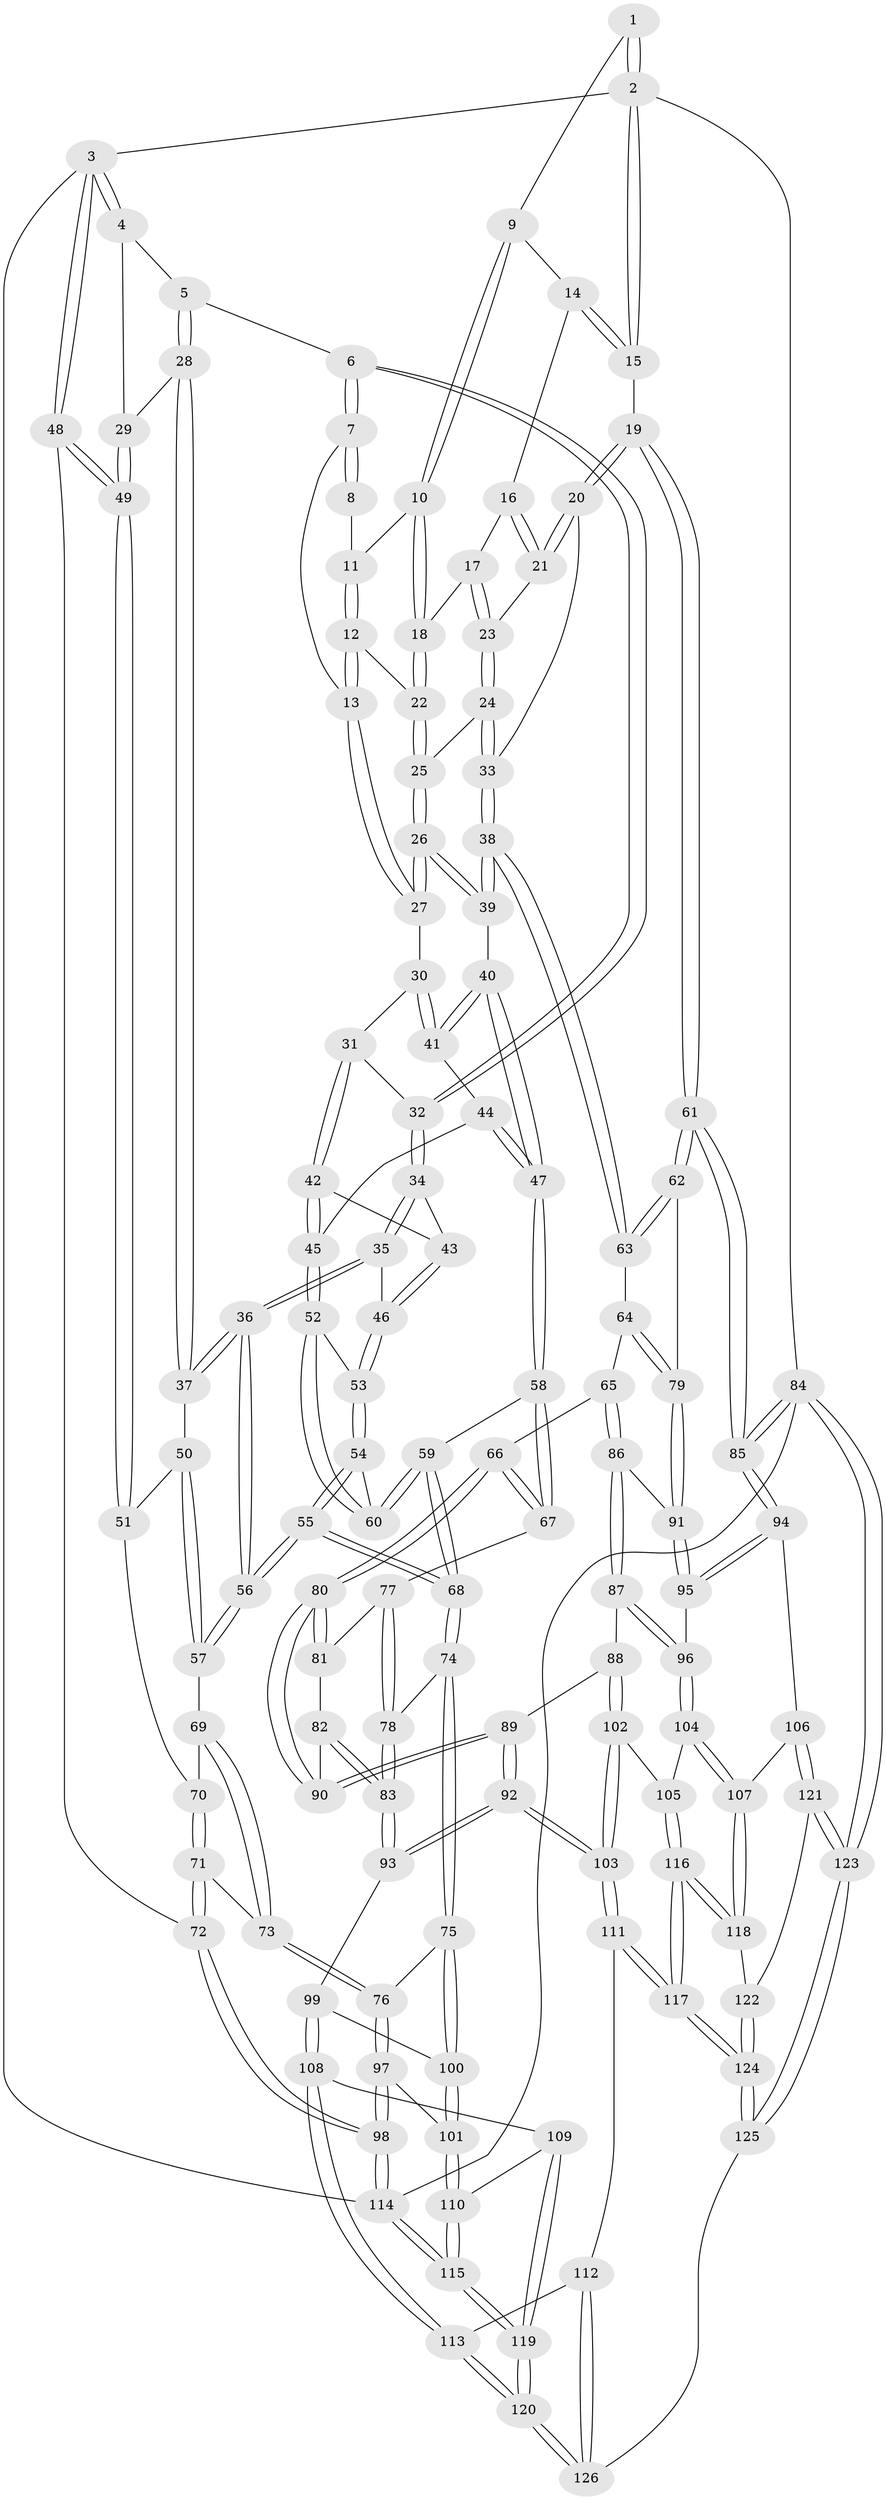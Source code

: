 // coarse degree distribution, {3: 0.21052631578947367, 7: 0.013157894736842105, 4: 0.40789473684210525, 5: 0.3026315789473684, 6: 0.06578947368421052}
// Generated by graph-tools (version 1.1) at 2025/24/03/03/25 07:24:31]
// undirected, 126 vertices, 312 edges
graph export_dot {
graph [start="1"]
  node [color=gray90,style=filled];
  1 [pos="+0.8892507183264886+0"];
  2 [pos="+1+0"];
  3 [pos="+0+0"];
  4 [pos="+0.15365968392065066+0"];
  5 [pos="+0.29267513720184146+0"];
  6 [pos="+0.40839367427718987+0"];
  7 [pos="+0.4990617976843682+0"];
  8 [pos="+0.6714016458794134+0"];
  9 [pos="+0.895969406464178+0"];
  10 [pos="+0.881579125849867+0.03619777630502232"];
  11 [pos="+0.7804988241075552+0.01893656971853339"];
  12 [pos="+0.8015993915558417+0.07610250285839551"];
  13 [pos="+0.6690314686642059+0.06538107885852185"];
  14 [pos="+0.9857574228691331+0.05097654891772906"];
  15 [pos="+1+0.10081590689353494"];
  16 [pos="+0.9685946202321284+0.06570381418946589"];
  17 [pos="+0.8827331328615413+0.05979501285176601"];
  18 [pos="+0.8781432252884792+0.05301602161886517"];
  19 [pos="+1+0.2306546685542266"];
  20 [pos="+1+0.21853423562912"];
  21 [pos="+0.9438224555050471+0.13992991003946265"];
  22 [pos="+0.8118387348024976+0.0826126642278595"];
  23 [pos="+0.9106287171628017+0.1163460949517444"];
  24 [pos="+0.8241330622723111+0.17748099690274075"];
  25 [pos="+0.7936415377928786+0.16898324441449117"];
  26 [pos="+0.7663886476754007+0.18146224256128493"];
  27 [pos="+0.6977289463361112+0.15748165376983864"];
  28 [pos="+0.11810038351061507+0.1461164539651043"];
  29 [pos="+0.012737025326147344+0.18408676434343016"];
  30 [pos="+0.6641378667004273+0.19296565405752575"];
  31 [pos="+0.5303913588165213+0.17322150753734503"];
  32 [pos="+0.4083880860776438+0"];
  33 [pos="+0.9163883591780815+0.26339800881197223"];
  34 [pos="+0.32554547915145277+0.1609953140149462"];
  35 [pos="+0.3247098799470102+0.1636106744054909"];
  36 [pos="+0.2924645370272089+0.21236214137234682"];
  37 [pos="+0.19809577813588267+0.22437486267617707"];
  38 [pos="+0.8440896690521171+0.3567138111745796"];
  39 [pos="+0.7654559381025933+0.3085747010640028"];
  40 [pos="+0.7285968881559561+0.3124105775686228"];
  41 [pos="+0.6577528709411254+0.2387240097677615"];
  42 [pos="+0.5265925044720507+0.218674038887385"];
  43 [pos="+0.479877055011387+0.23296281576221892"];
  44 [pos="+0.6396083310608999+0.25121193125667196"];
  45 [pos="+0.5432142085544605+0.2671707655025665"];
  46 [pos="+0.42862657911161745+0.2603029734475142"];
  47 [pos="+0.6258902362679065+0.3904218258090284"];
  48 [pos="+0+0.2794254149153492"];
  49 [pos="+0+0.26827598921489637"];
  50 [pos="+0.1639896456518475+0.2663036942932656"];
  51 [pos="+0.030934864777017467+0.3058568688577945"];
  52 [pos="+0.5407281842514441+0.2874823244813953"];
  53 [pos="+0.430660287385915+0.2917682907277386"];
  54 [pos="+0.4041969333698895+0.3489482754248111"];
  55 [pos="+0.354886795653312+0.4136196306307029"];
  56 [pos="+0.31898086442108625+0.3881277127438513"];
  57 [pos="+0.2146754247641155+0.3997440025576138"];
  58 [pos="+0.6220045399938662+0.394708713055057"];
  59 [pos="+0.566352921736543+0.3651660741777011"];
  60 [pos="+0.5427033334139495+0.3014758335019031"];
  61 [pos="+1+0.49027291666035105"];
  62 [pos="+1+0.49665865311968055"];
  63 [pos="+0.8452601921797834+0.3638462154175584"];
  64 [pos="+0.7972380354329784+0.4526020076002111"];
  65 [pos="+0.7188173998551886+0.4938530693390407"];
  66 [pos="+0.692769691236102+0.4903710053103688"];
  67 [pos="+0.6328791319012603+0.4298749886885284"];
  68 [pos="+0.3817041283894893+0.4555946628130818"];
  69 [pos="+0.2083780847714807+0.4030270249581427"];
  70 [pos="+0.10207198809780925+0.36980990538764635"];
  71 [pos="+0.06438528312182712+0.5573319384914575"];
  72 [pos="+0+0.5704648646935571"];
  73 [pos="+0.12312924792078409+0.5654457471016955"];
  74 [pos="+0.3939019833441772+0.535501467222014"];
  75 [pos="+0.17823330189151193+0.5957580770976992"];
  76 [pos="+0.15110426576352043+0.5875626676256103"];
  77 [pos="+0.5489600341141995+0.4970889497271381"];
  78 [pos="+0.39656047719503307+0.5388087930881563"];
  79 [pos="+0.9067230570637278+0.5757563282853785"];
  80 [pos="+0.6475880242303033+0.5576711967680494"];
  81 [pos="+0.5799579075519491+0.543099827827816"];
  82 [pos="+0.5508765844837095+0.5814503487812547"];
  83 [pos="+0.43304648794711353+0.6351170037033197"];
  84 [pos="+1+1"];
  85 [pos="+1+0.8775717632777342"];
  86 [pos="+0.7578428262871455+0.5777242298153547"];
  87 [pos="+0.7433520452416675+0.6649003635044757"];
  88 [pos="+0.6724322552169061+0.6674687621396076"];
  89 [pos="+0.6417971716358474+0.6554155188316062"];
  90 [pos="+0.6407164874614795+0.5827720905501353"];
  91 [pos="+0.9008537088394852+0.5851131758837853"];
  92 [pos="+0.517131288630606+0.7115650408700186"];
  93 [pos="+0.43900765668706593+0.6691196534902134"];
  94 [pos="+0.9049336391426581+0.7633885622997526"];
  95 [pos="+0.8750648834974356+0.7098785672444313"];
  96 [pos="+0.7661736139284641+0.6840793700532529"];
  97 [pos="+0.1095495636415023+0.7767145113936561"];
  98 [pos="+0+1"];
  99 [pos="+0.4292316057450527+0.6789854055960268"];
  100 [pos="+0.23395213697012404+0.6965628941051277"];
  101 [pos="+0.2226329226294951+0.7620496459362809"];
  102 [pos="+0.6769019922063403+0.8030998058272992"];
  103 [pos="+0.5720959178449578+0.8259629537421023"];
  104 [pos="+0.7134427588610947+0.8071160573882091"];
  105 [pos="+0.7035104080843159+0.808810575198329"];
  106 [pos="+0.856255254873501+0.8161217733016197"];
  107 [pos="+0.7721555459434718+0.8288998353546893"];
  108 [pos="+0.35706355340478885+0.8081752723997043"];
  109 [pos="+0.3507287181249509+0.8109699159692089"];
  110 [pos="+0.2542886337427405+0.7976422969745853"];
  111 [pos="+0.5680793060912455+0.8438432374926147"];
  112 [pos="+0.5499254019976169+0.86304806935128"];
  113 [pos="+0.4640924136864544+0.9261093546260949"];
  114 [pos="+0+1"];
  115 [pos="+0+1"];
  116 [pos="+0.6996132970810331+0.9726240719002048"];
  117 [pos="+0.6936263257144799+0.9810331197234629"];
  118 [pos="+0.748720274479483+0.9332199097121908"];
  119 [pos="+0.14856845303529426+1"];
  120 [pos="+0.3915605196551867+1"];
  121 [pos="+0.8515614264789514+0.9183116936375004"];
  122 [pos="+0.8389157737017784+0.922653668012264"];
  123 [pos="+1+1"];
  124 [pos="+0.6826046675380453+1"];
  125 [pos="+0.6815020121357928+1"];
  126 [pos="+0.6314872974225659+1"];
  1 -- 2;
  1 -- 2;
  1 -- 9;
  2 -- 3;
  2 -- 15;
  2 -- 15;
  2 -- 84;
  3 -- 4;
  3 -- 4;
  3 -- 48;
  3 -- 48;
  3 -- 114;
  4 -- 5;
  4 -- 29;
  5 -- 6;
  5 -- 28;
  5 -- 28;
  6 -- 7;
  6 -- 7;
  6 -- 32;
  6 -- 32;
  7 -- 8;
  7 -- 8;
  7 -- 13;
  8 -- 11;
  9 -- 10;
  9 -- 10;
  9 -- 14;
  10 -- 11;
  10 -- 18;
  10 -- 18;
  11 -- 12;
  11 -- 12;
  12 -- 13;
  12 -- 13;
  12 -- 22;
  13 -- 27;
  13 -- 27;
  14 -- 15;
  14 -- 15;
  14 -- 16;
  15 -- 19;
  16 -- 17;
  16 -- 21;
  16 -- 21;
  17 -- 18;
  17 -- 23;
  17 -- 23;
  18 -- 22;
  18 -- 22;
  19 -- 20;
  19 -- 20;
  19 -- 61;
  19 -- 61;
  20 -- 21;
  20 -- 21;
  20 -- 33;
  21 -- 23;
  22 -- 25;
  22 -- 25;
  23 -- 24;
  23 -- 24;
  24 -- 25;
  24 -- 33;
  24 -- 33;
  25 -- 26;
  25 -- 26;
  26 -- 27;
  26 -- 27;
  26 -- 39;
  26 -- 39;
  27 -- 30;
  28 -- 29;
  28 -- 37;
  28 -- 37;
  29 -- 49;
  29 -- 49;
  30 -- 31;
  30 -- 41;
  30 -- 41;
  31 -- 32;
  31 -- 42;
  31 -- 42;
  32 -- 34;
  32 -- 34;
  33 -- 38;
  33 -- 38;
  34 -- 35;
  34 -- 35;
  34 -- 43;
  35 -- 36;
  35 -- 36;
  35 -- 46;
  36 -- 37;
  36 -- 37;
  36 -- 56;
  36 -- 56;
  37 -- 50;
  38 -- 39;
  38 -- 39;
  38 -- 63;
  38 -- 63;
  39 -- 40;
  40 -- 41;
  40 -- 41;
  40 -- 47;
  40 -- 47;
  41 -- 44;
  42 -- 43;
  42 -- 45;
  42 -- 45;
  43 -- 46;
  43 -- 46;
  44 -- 45;
  44 -- 47;
  44 -- 47;
  45 -- 52;
  45 -- 52;
  46 -- 53;
  46 -- 53;
  47 -- 58;
  47 -- 58;
  48 -- 49;
  48 -- 49;
  48 -- 72;
  49 -- 51;
  49 -- 51;
  50 -- 51;
  50 -- 57;
  50 -- 57;
  51 -- 70;
  52 -- 53;
  52 -- 60;
  52 -- 60;
  53 -- 54;
  53 -- 54;
  54 -- 55;
  54 -- 55;
  54 -- 60;
  55 -- 56;
  55 -- 56;
  55 -- 68;
  55 -- 68;
  56 -- 57;
  56 -- 57;
  57 -- 69;
  58 -- 59;
  58 -- 67;
  58 -- 67;
  59 -- 60;
  59 -- 60;
  59 -- 68;
  59 -- 68;
  61 -- 62;
  61 -- 62;
  61 -- 85;
  61 -- 85;
  62 -- 63;
  62 -- 63;
  62 -- 79;
  63 -- 64;
  64 -- 65;
  64 -- 79;
  64 -- 79;
  65 -- 66;
  65 -- 86;
  65 -- 86;
  66 -- 67;
  66 -- 67;
  66 -- 80;
  66 -- 80;
  67 -- 77;
  68 -- 74;
  68 -- 74;
  69 -- 70;
  69 -- 73;
  69 -- 73;
  70 -- 71;
  70 -- 71;
  71 -- 72;
  71 -- 72;
  71 -- 73;
  72 -- 98;
  72 -- 98;
  73 -- 76;
  73 -- 76;
  74 -- 75;
  74 -- 75;
  74 -- 78;
  75 -- 76;
  75 -- 100;
  75 -- 100;
  76 -- 97;
  76 -- 97;
  77 -- 78;
  77 -- 78;
  77 -- 81;
  78 -- 83;
  78 -- 83;
  79 -- 91;
  79 -- 91;
  80 -- 81;
  80 -- 81;
  80 -- 90;
  80 -- 90;
  81 -- 82;
  82 -- 83;
  82 -- 83;
  82 -- 90;
  83 -- 93;
  83 -- 93;
  84 -- 85;
  84 -- 85;
  84 -- 123;
  84 -- 123;
  84 -- 114;
  85 -- 94;
  85 -- 94;
  86 -- 87;
  86 -- 87;
  86 -- 91;
  87 -- 88;
  87 -- 96;
  87 -- 96;
  88 -- 89;
  88 -- 102;
  88 -- 102;
  89 -- 90;
  89 -- 90;
  89 -- 92;
  89 -- 92;
  91 -- 95;
  91 -- 95;
  92 -- 93;
  92 -- 93;
  92 -- 103;
  92 -- 103;
  93 -- 99;
  94 -- 95;
  94 -- 95;
  94 -- 106;
  95 -- 96;
  96 -- 104;
  96 -- 104;
  97 -- 98;
  97 -- 98;
  97 -- 101;
  98 -- 114;
  98 -- 114;
  99 -- 100;
  99 -- 108;
  99 -- 108;
  100 -- 101;
  100 -- 101;
  101 -- 110;
  101 -- 110;
  102 -- 103;
  102 -- 103;
  102 -- 105;
  103 -- 111;
  103 -- 111;
  104 -- 105;
  104 -- 107;
  104 -- 107;
  105 -- 116;
  105 -- 116;
  106 -- 107;
  106 -- 121;
  106 -- 121;
  107 -- 118;
  107 -- 118;
  108 -- 109;
  108 -- 113;
  108 -- 113;
  109 -- 110;
  109 -- 119;
  109 -- 119;
  110 -- 115;
  110 -- 115;
  111 -- 112;
  111 -- 117;
  111 -- 117;
  112 -- 113;
  112 -- 126;
  112 -- 126;
  113 -- 120;
  113 -- 120;
  114 -- 115;
  114 -- 115;
  115 -- 119;
  115 -- 119;
  116 -- 117;
  116 -- 117;
  116 -- 118;
  116 -- 118;
  117 -- 124;
  117 -- 124;
  118 -- 122;
  119 -- 120;
  119 -- 120;
  120 -- 126;
  120 -- 126;
  121 -- 122;
  121 -- 123;
  121 -- 123;
  122 -- 124;
  122 -- 124;
  123 -- 125;
  123 -- 125;
  124 -- 125;
  124 -- 125;
  125 -- 126;
}
